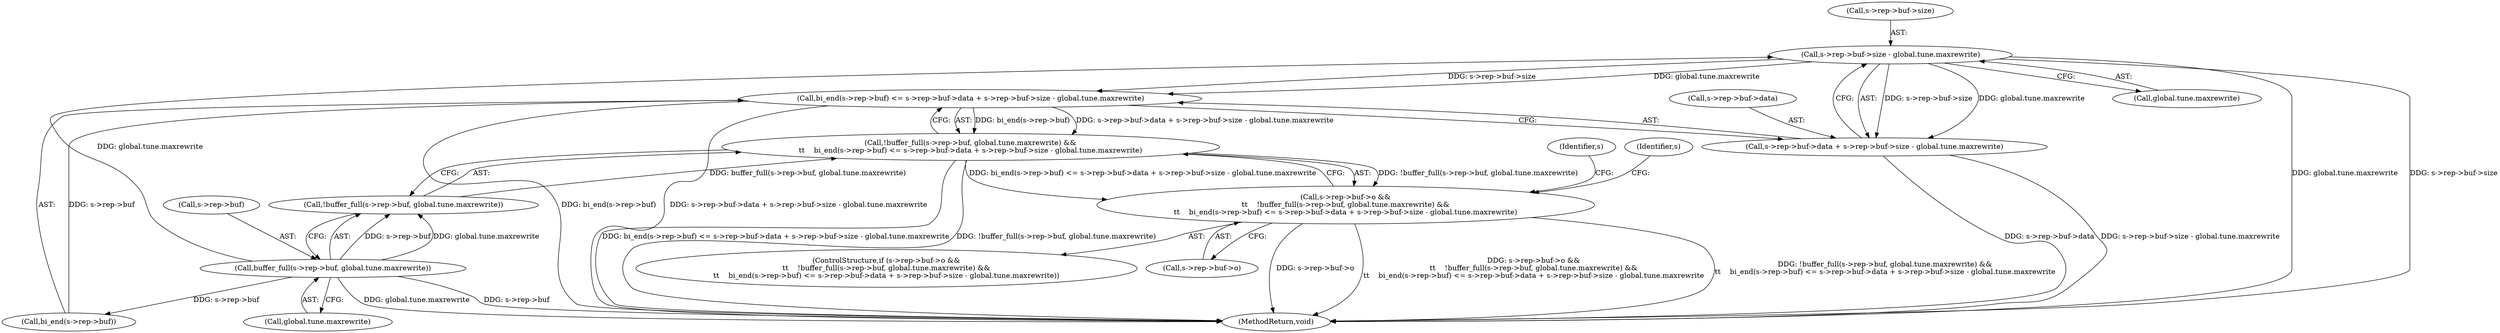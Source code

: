 digraph "0_haproxy_b4d05093bc89f71377230228007e69a1434c1a0c@API" {
"1000839" [label="(Call,s->rep->buf->size - global.tune.maxrewrite)"];
"1000813" [label="(Call,buffer_full(s->rep->buf, global.tune.maxrewrite))"];
"1000824" [label="(Call,bi_end(s->rep->buf) <= s->rep->buf->data + s->rep->buf->size - global.tune.maxrewrite)"];
"1000811" [label="(Call,!buffer_full(s->rep->buf, global.tune.maxrewrite) &&\n\t\t    bi_end(s->rep->buf) <= s->rep->buf->data + s->rep->buf->size - global.tune.maxrewrite)"];
"1000803" [label="(Call,s->rep->buf->o &&\n\t\t    !buffer_full(s->rep->buf, global.tune.maxrewrite) &&\n\t\t    bi_end(s->rep->buf) <= s->rep->buf->data + s->rep->buf->size - global.tune.maxrewrite)"];
"1000831" [label="(Call,s->rep->buf->data + s->rep->buf->size - global.tune.maxrewrite)"];
"1000811" [label="(Call,!buffer_full(s->rep->buf, global.tune.maxrewrite) &&\n\t\t    bi_end(s->rep->buf) <= s->rep->buf->data + s->rep->buf->size - global.tune.maxrewrite)"];
"1000840" [label="(Call,s->rep->buf->size)"];
"1000855" [label="(Identifier,s)"];
"1000824" [label="(Call,bi_end(s->rep->buf) <= s->rep->buf->data + s->rep->buf->size - global.tune.maxrewrite)"];
"1000899" [label="(MethodReturn,void)"];
"1000831" [label="(Call,s->rep->buf->data + s->rep->buf->size - global.tune.maxrewrite)"];
"1000802" [label="(ControlStructure,if (s->rep->buf->o &&\n\t\t    !buffer_full(s->rep->buf, global.tune.maxrewrite) &&\n\t\t    bi_end(s->rep->buf) <= s->rep->buf->data + s->rep->buf->size - global.tune.maxrewrite))"];
"1000861" [label="(Identifier,s)"];
"1000812" [label="(Call,!buffer_full(s->rep->buf, global.tune.maxrewrite))"];
"1000825" [label="(Call,bi_end(s->rep->buf))"];
"1000832" [label="(Call,s->rep->buf->data)"];
"1000814" [label="(Call,s->rep->buf)"];
"1000847" [label="(Call,global.tune.maxrewrite)"];
"1000804" [label="(Call,s->rep->buf->o)"];
"1000803" [label="(Call,s->rep->buf->o &&\n\t\t    !buffer_full(s->rep->buf, global.tune.maxrewrite) &&\n\t\t    bi_end(s->rep->buf) <= s->rep->buf->data + s->rep->buf->size - global.tune.maxrewrite)"];
"1000819" [label="(Call,global.tune.maxrewrite)"];
"1000813" [label="(Call,buffer_full(s->rep->buf, global.tune.maxrewrite))"];
"1000839" [label="(Call,s->rep->buf->size - global.tune.maxrewrite)"];
"1000839" -> "1000831"  [label="AST: "];
"1000839" -> "1000847"  [label="CFG: "];
"1000840" -> "1000839"  [label="AST: "];
"1000847" -> "1000839"  [label="AST: "];
"1000831" -> "1000839"  [label="CFG: "];
"1000839" -> "1000899"  [label="DDG: global.tune.maxrewrite"];
"1000839" -> "1000899"  [label="DDG: s->rep->buf->size"];
"1000839" -> "1000824"  [label="DDG: s->rep->buf->size"];
"1000839" -> "1000824"  [label="DDG: global.tune.maxrewrite"];
"1000839" -> "1000831"  [label="DDG: s->rep->buf->size"];
"1000839" -> "1000831"  [label="DDG: global.tune.maxrewrite"];
"1000813" -> "1000839"  [label="DDG: global.tune.maxrewrite"];
"1000813" -> "1000812"  [label="AST: "];
"1000813" -> "1000819"  [label="CFG: "];
"1000814" -> "1000813"  [label="AST: "];
"1000819" -> "1000813"  [label="AST: "];
"1000812" -> "1000813"  [label="CFG: "];
"1000813" -> "1000899"  [label="DDG: s->rep->buf"];
"1000813" -> "1000899"  [label="DDG: global.tune.maxrewrite"];
"1000813" -> "1000812"  [label="DDG: s->rep->buf"];
"1000813" -> "1000812"  [label="DDG: global.tune.maxrewrite"];
"1000813" -> "1000825"  [label="DDG: s->rep->buf"];
"1000824" -> "1000811"  [label="AST: "];
"1000824" -> "1000831"  [label="CFG: "];
"1000825" -> "1000824"  [label="AST: "];
"1000831" -> "1000824"  [label="AST: "];
"1000811" -> "1000824"  [label="CFG: "];
"1000824" -> "1000899"  [label="DDG: bi_end(s->rep->buf)"];
"1000824" -> "1000899"  [label="DDG: s->rep->buf->data + s->rep->buf->size - global.tune.maxrewrite"];
"1000824" -> "1000811"  [label="DDG: bi_end(s->rep->buf)"];
"1000824" -> "1000811"  [label="DDG: s->rep->buf->data + s->rep->buf->size - global.tune.maxrewrite"];
"1000825" -> "1000824"  [label="DDG: s->rep->buf"];
"1000811" -> "1000803"  [label="AST: "];
"1000811" -> "1000812"  [label="CFG: "];
"1000812" -> "1000811"  [label="AST: "];
"1000803" -> "1000811"  [label="CFG: "];
"1000811" -> "1000899"  [label="DDG: bi_end(s->rep->buf) <= s->rep->buf->data + s->rep->buf->size - global.tune.maxrewrite"];
"1000811" -> "1000899"  [label="DDG: !buffer_full(s->rep->buf, global.tune.maxrewrite)"];
"1000811" -> "1000803"  [label="DDG: !buffer_full(s->rep->buf, global.tune.maxrewrite)"];
"1000811" -> "1000803"  [label="DDG: bi_end(s->rep->buf) <= s->rep->buf->data + s->rep->buf->size - global.tune.maxrewrite"];
"1000812" -> "1000811"  [label="DDG: buffer_full(s->rep->buf, global.tune.maxrewrite)"];
"1000803" -> "1000802"  [label="AST: "];
"1000803" -> "1000804"  [label="CFG: "];
"1000804" -> "1000803"  [label="AST: "];
"1000855" -> "1000803"  [label="CFG: "];
"1000861" -> "1000803"  [label="CFG: "];
"1000803" -> "1000899"  [label="DDG: s->rep->buf->o &&\n\t\t    !buffer_full(s->rep->buf, global.tune.maxrewrite) &&\n\t\t    bi_end(s->rep->buf) <= s->rep->buf->data + s->rep->buf->size - global.tune.maxrewrite"];
"1000803" -> "1000899"  [label="DDG: !buffer_full(s->rep->buf, global.tune.maxrewrite) &&\n\t\t    bi_end(s->rep->buf) <= s->rep->buf->data + s->rep->buf->size - global.tune.maxrewrite"];
"1000803" -> "1000899"  [label="DDG: s->rep->buf->o"];
"1000832" -> "1000831"  [label="AST: "];
"1000831" -> "1000899"  [label="DDG: s->rep->buf->data"];
"1000831" -> "1000899"  [label="DDG: s->rep->buf->size - global.tune.maxrewrite"];
}
